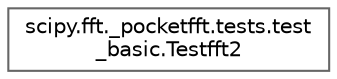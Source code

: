 digraph "Graphical Class Hierarchy"
{
 // LATEX_PDF_SIZE
  bgcolor="transparent";
  edge [fontname=Helvetica,fontsize=10,labelfontname=Helvetica,labelfontsize=10];
  node [fontname=Helvetica,fontsize=10,shape=box,height=0.2,width=0.4];
  rankdir="LR";
  Node0 [id="Node000000",label="scipy.fft._pocketfft.tests.test\l_basic.Testfft2",height=0.2,width=0.4,color="grey40", fillcolor="white", style="filled",URL="$d2/dcb/classscipy_1_1fft_1_1__pocketfft_1_1tests_1_1test__basic_1_1Testfft2.html",tooltip=" "];
}
